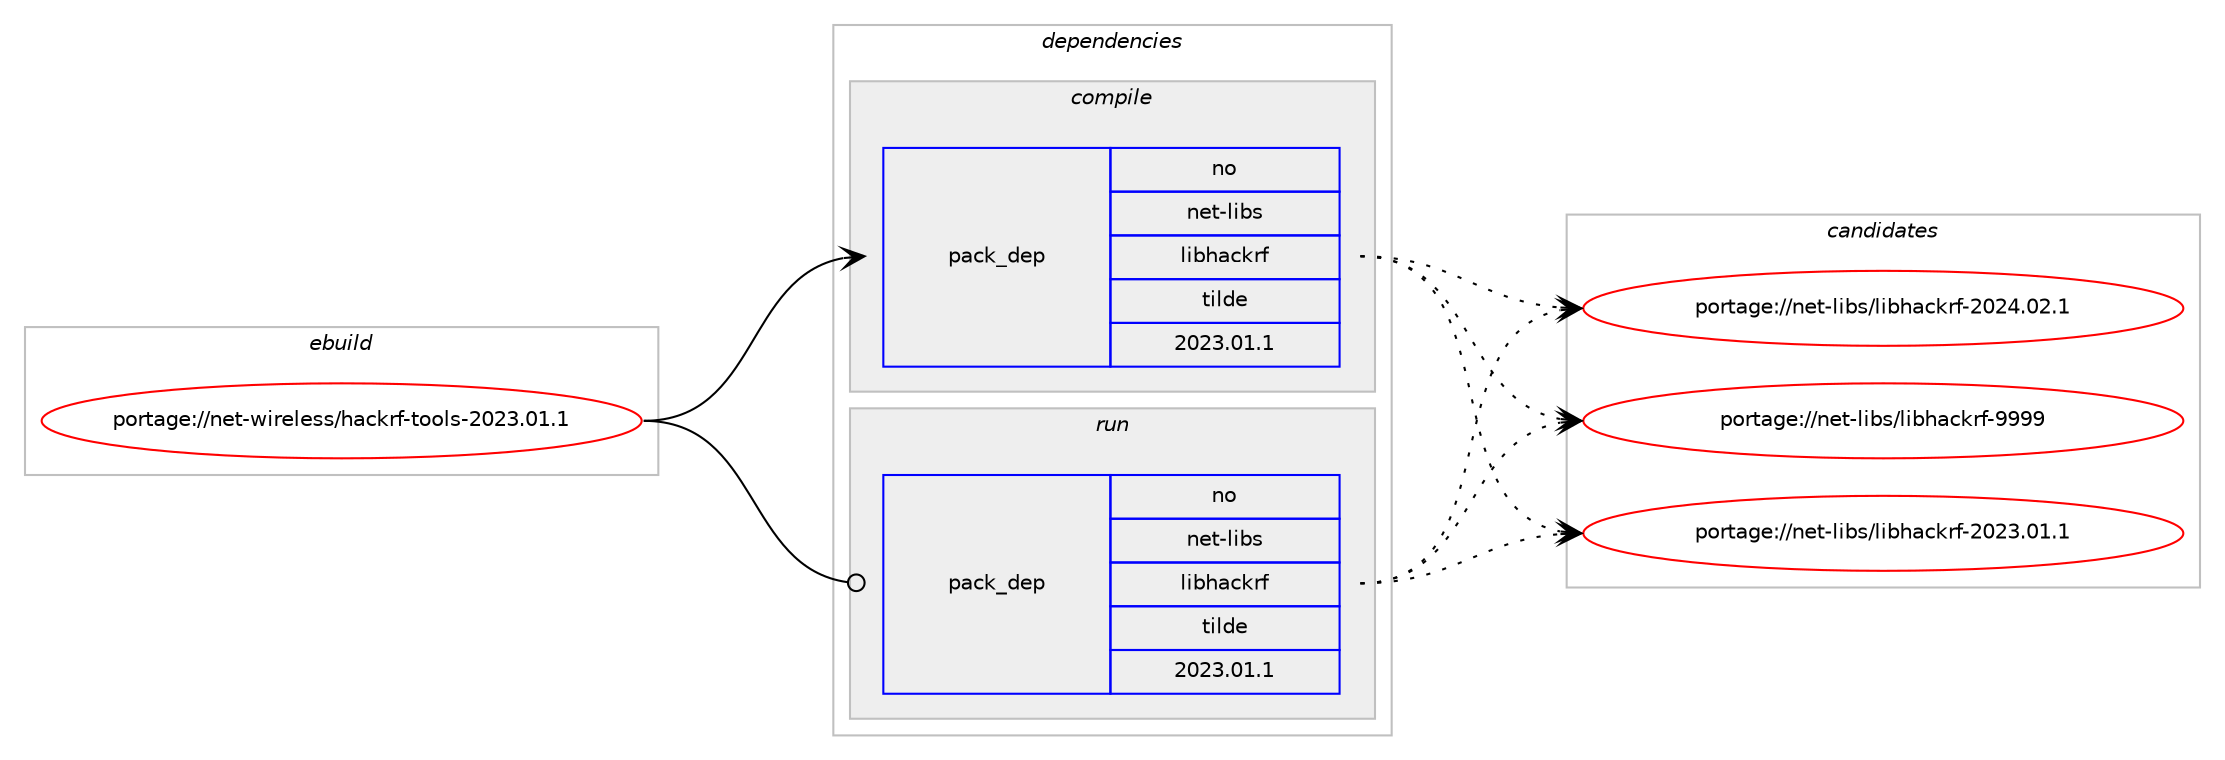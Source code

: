 digraph prolog {

# *************
# Graph options
# *************

newrank=true;
concentrate=true;
compound=true;
graph [rankdir=LR,fontname=Helvetica,fontsize=10,ranksep=1.5];#, ranksep=2.5, nodesep=0.2];
edge  [arrowhead=vee];
node  [fontname=Helvetica,fontsize=10];

# **********
# The ebuild
# **********

subgraph cluster_leftcol {
color=gray;
rank=same;
label=<<i>ebuild</i>>;
id [label="portage://net-wireless/hackrf-tools-2023.01.1", color=red, width=4, href="../net-wireless/hackrf-tools-2023.01.1.svg"];
}

# ****************
# The dependencies
# ****************

subgraph cluster_midcol {
color=gray;
label=<<i>dependencies</i>>;
subgraph cluster_compile {
fillcolor="#eeeeee";
style=filled;
label=<<i>compile</i>>;
subgraph pack93296 {
dependency196735 [label=<<TABLE BORDER="0" CELLBORDER="1" CELLSPACING="0" CELLPADDING="4" WIDTH="220"><TR><TD ROWSPAN="6" CELLPADDING="30">pack_dep</TD></TR><TR><TD WIDTH="110">no</TD></TR><TR><TD>net-libs</TD></TR><TR><TD>libhackrf</TD></TR><TR><TD>tilde</TD></TR><TR><TD>2023.01.1</TD></TR></TABLE>>, shape=none, color=blue];
}
id:e -> dependency196735:w [weight=20,style="solid",arrowhead="vee"];
# *** BEGIN UNKNOWN DEPENDENCY TYPE (TODO) ***
# id -> package_dependency(portage://net-wireless/hackrf-tools-2023.01.1,install,no,sci-libs,fftw,none,[,,],[slot(3.0),equal],[])
# *** END UNKNOWN DEPENDENCY TYPE (TODO) ***

}
subgraph cluster_compileandrun {
fillcolor="#eeeeee";
style=filled;
label=<<i>compile and run</i>>;
}
subgraph cluster_run {
fillcolor="#eeeeee";
style=filled;
label=<<i>run</i>>;
subgraph pack93297 {
dependency196736 [label=<<TABLE BORDER="0" CELLBORDER="1" CELLSPACING="0" CELLPADDING="4" WIDTH="220"><TR><TD ROWSPAN="6" CELLPADDING="30">pack_dep</TD></TR><TR><TD WIDTH="110">no</TD></TR><TR><TD>net-libs</TD></TR><TR><TD>libhackrf</TD></TR><TR><TD>tilde</TD></TR><TR><TD>2023.01.1</TD></TR></TABLE>>, shape=none, color=blue];
}
id:e -> dependency196736:w [weight=20,style="solid",arrowhead="odot"];
# *** BEGIN UNKNOWN DEPENDENCY TYPE (TODO) ***
# id -> package_dependency(portage://net-wireless/hackrf-tools-2023.01.1,run,no,sci-libs,fftw,none,[,,],[slot(3.0),equal],[])
# *** END UNKNOWN DEPENDENCY TYPE (TODO) ***

}
}

# **************
# The candidates
# **************

subgraph cluster_choices {
rank=same;
color=gray;
label=<<i>candidates</i>>;

subgraph choice93296 {
color=black;
nodesep=1;
choice11010111645108105981154710810598104979910711410245504850514648494649 [label="portage://net-libs/libhackrf-2023.01.1", color=red, width=4,href="../net-libs/libhackrf-2023.01.1.svg"];
choice11010111645108105981154710810598104979910711410245504850524648504649 [label="portage://net-libs/libhackrf-2024.02.1", color=red, width=4,href="../net-libs/libhackrf-2024.02.1.svg"];
choice1101011164510810598115471081059810497991071141024557575757 [label="portage://net-libs/libhackrf-9999", color=red, width=4,href="../net-libs/libhackrf-9999.svg"];
dependency196735:e -> choice11010111645108105981154710810598104979910711410245504850514648494649:w [style=dotted,weight="100"];
dependency196735:e -> choice11010111645108105981154710810598104979910711410245504850524648504649:w [style=dotted,weight="100"];
dependency196735:e -> choice1101011164510810598115471081059810497991071141024557575757:w [style=dotted,weight="100"];
}
subgraph choice93297 {
color=black;
nodesep=1;
choice11010111645108105981154710810598104979910711410245504850514648494649 [label="portage://net-libs/libhackrf-2023.01.1", color=red, width=4,href="../net-libs/libhackrf-2023.01.1.svg"];
choice11010111645108105981154710810598104979910711410245504850524648504649 [label="portage://net-libs/libhackrf-2024.02.1", color=red, width=4,href="../net-libs/libhackrf-2024.02.1.svg"];
choice1101011164510810598115471081059810497991071141024557575757 [label="portage://net-libs/libhackrf-9999", color=red, width=4,href="../net-libs/libhackrf-9999.svg"];
dependency196736:e -> choice11010111645108105981154710810598104979910711410245504850514648494649:w [style=dotted,weight="100"];
dependency196736:e -> choice11010111645108105981154710810598104979910711410245504850524648504649:w [style=dotted,weight="100"];
dependency196736:e -> choice1101011164510810598115471081059810497991071141024557575757:w [style=dotted,weight="100"];
}
}

}
